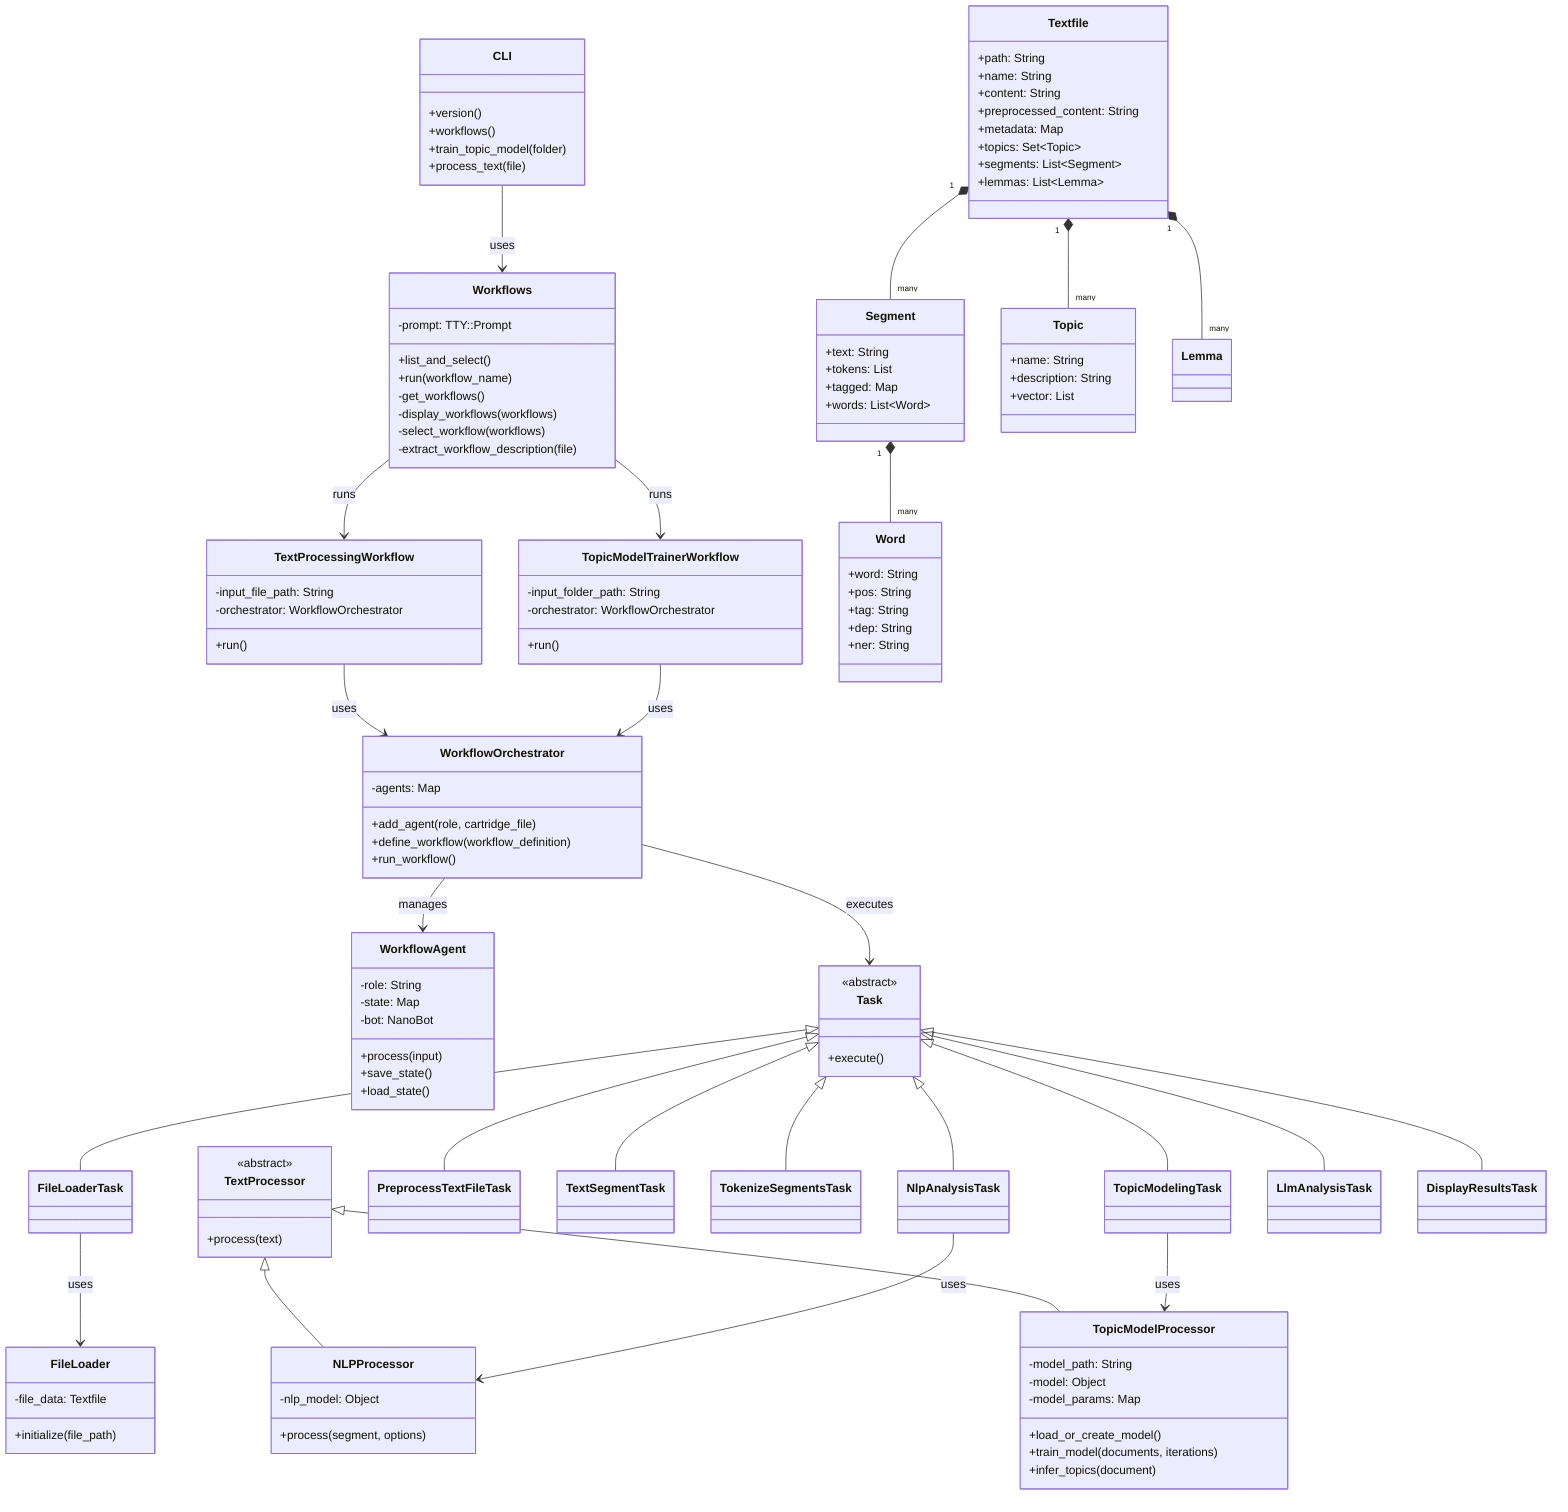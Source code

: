 classDiagram
    class CLI {
        +version()
        +workflows()
        +train_topic_model(folder)
        +process_text(file)
    }

    class Workflows {
        -prompt: TTY::Prompt
        +list_and_select()
        +run(workflow_name)
        -get_workflows()
        -display_workflows(workflows)
        -select_workflow(workflows)
        -extract_workflow_description(file)
    }

    class WorkflowOrchestrator {
        -agents: Map
        +add_agent(role, cartridge_file)
        +define_workflow(workflow_definition)
        +run_workflow()
    }

    class WorkflowAgent {
        -role: String
        -state: Map
        -bot: NanoBot
        +process(input)
        +save_state()
        +load_state()
    }

    class Task {
        <<abstract>>
        +execute()
    }

    class TextProcessingWorkflow {
        -input_file_path: String
        -orchestrator: WorkflowOrchestrator
        +run()
    }

    class TopicModelTrainerWorkflow {
        -input_folder_path: String
        -orchestrator: WorkflowOrchestrator
        +run()
    }

    class TextProcessor {
        <<abstract>>
        +process(text)
    }

    class NLPProcessor {
        -nlp_model: Object
        +process(segment, options)
    }

    class TopicModelProcessor {
        -model_path: String
        -model: Object
        -model_params: Map
        +load_or_create_model()
        +train_model(documents, iterations)
        +infer_topics(document)
    }

    class FileLoader {
        -file_data: Textfile
        +initialize(file_path)
    }

    class Textfile {
        +path: String
        +name: String
        +content: String
        +preprocessed_content: String
        +metadata: Map
        +topics: Set~Topic~
        +segments: List~Segment~
        +lemmas: List~Lemma~
    }

    class Segment {
        +text: String
        +tokens: List
        +tagged: Map
        +words: List~Word~
    }

    class Word {
        +word: String
        +pos: String
        +tag: String
        +dep: String
        +ner: String
    }

    class Topic {
        +name: String
        +description: String
        +vector: List
    }

    CLI --> Workflows : uses
    Workflows --> TextProcessingWorkflow : runs
    Workflows --> TopicModelTrainerWorkflow : runs
    TextProcessingWorkflow --> WorkflowOrchestrator : uses
    TopicModelTrainerWorkflow --> WorkflowOrchestrator : uses
    WorkflowOrchestrator --> WorkflowAgent : manages
    WorkflowOrchestrator --> Task : executes
    Task <|-- FileLoaderTask
    Task <|-- PreprocessTextFileTask
    Task <|-- TextSegmentTask
    Task <|-- TokenizeSegmentsTask
    Task <|-- NlpAnalysisTask
    Task <|-- TopicModelingTask
    Task <|-- LlmAnalysisTask
    Task <|-- DisplayResultsTask
    TextProcessor <|-- NLPProcessor
    TextProcessor <|-- TopicModelProcessor
    NlpAnalysisTask --> NLPProcessor : uses
    TopicModelingTask --> TopicModelProcessor : uses
    FileLoaderTask --> FileLoader : uses
    Textfile "1" *-- "many" Segment
    Segment "1" *-- "many" Word
    Textfile "1" *-- "many" Topic
    Textfile "1" *-- "many" Lemma